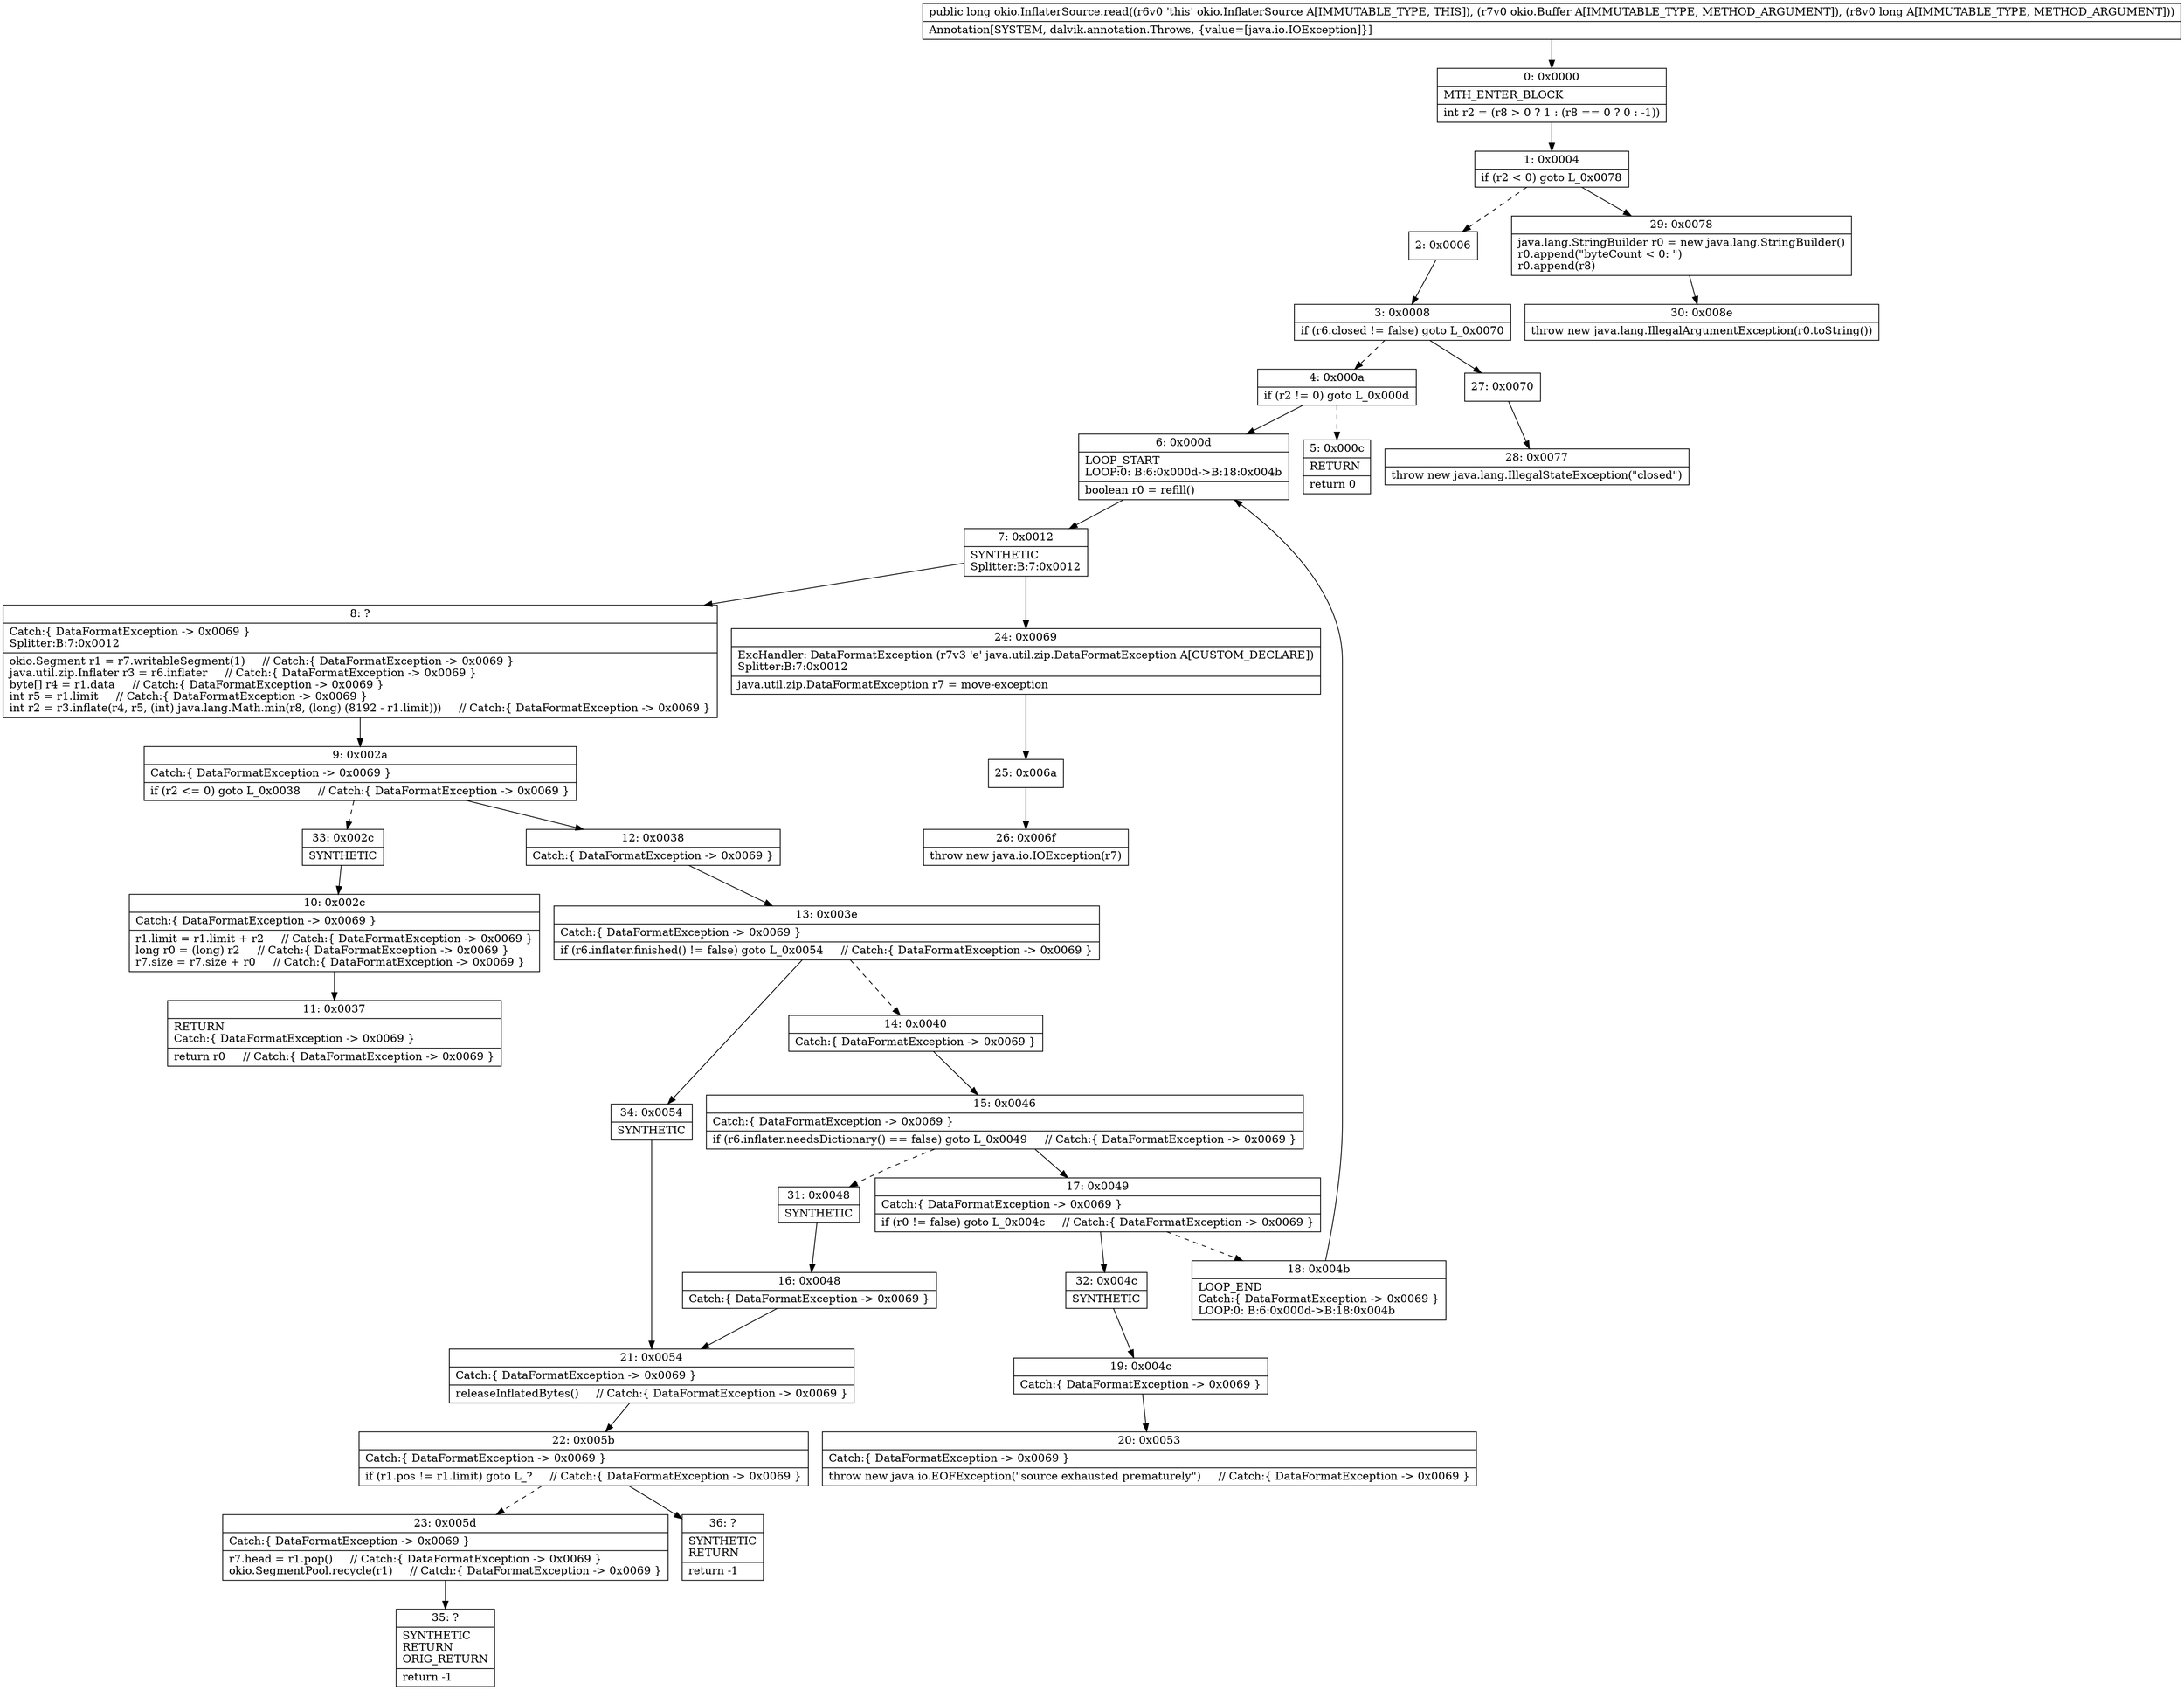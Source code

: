 digraph "CFG forokio.InflaterSource.read(Lokio\/Buffer;J)J" {
Node_0 [shape=record,label="{0\:\ 0x0000|MTH_ENTER_BLOCK\l|int r2 = (r8 \> 0 ? 1 : (r8 == 0 ? 0 : \-1))\l}"];
Node_1 [shape=record,label="{1\:\ 0x0004|if (r2 \< 0) goto L_0x0078\l}"];
Node_2 [shape=record,label="{2\:\ 0x0006}"];
Node_3 [shape=record,label="{3\:\ 0x0008|if (r6.closed != false) goto L_0x0070\l}"];
Node_4 [shape=record,label="{4\:\ 0x000a|if (r2 != 0) goto L_0x000d\l}"];
Node_5 [shape=record,label="{5\:\ 0x000c|RETURN\l|return 0\l}"];
Node_6 [shape=record,label="{6\:\ 0x000d|LOOP_START\lLOOP:0: B:6:0x000d\-\>B:18:0x004b\l|boolean r0 = refill()\l}"];
Node_7 [shape=record,label="{7\:\ 0x0012|SYNTHETIC\lSplitter:B:7:0x0012\l}"];
Node_8 [shape=record,label="{8\:\ ?|Catch:\{ DataFormatException \-\> 0x0069 \}\lSplitter:B:7:0x0012\l|okio.Segment r1 = r7.writableSegment(1)     \/\/ Catch:\{ DataFormatException \-\> 0x0069 \}\ljava.util.zip.Inflater r3 = r6.inflater     \/\/ Catch:\{ DataFormatException \-\> 0x0069 \}\lbyte[] r4 = r1.data     \/\/ Catch:\{ DataFormatException \-\> 0x0069 \}\lint r5 = r1.limit     \/\/ Catch:\{ DataFormatException \-\> 0x0069 \}\lint r2 = r3.inflate(r4, r5, (int) java.lang.Math.min(r8, (long) (8192 \- r1.limit)))     \/\/ Catch:\{ DataFormatException \-\> 0x0069 \}\l}"];
Node_9 [shape=record,label="{9\:\ 0x002a|Catch:\{ DataFormatException \-\> 0x0069 \}\l|if (r2 \<= 0) goto L_0x0038     \/\/ Catch:\{ DataFormatException \-\> 0x0069 \}\l}"];
Node_10 [shape=record,label="{10\:\ 0x002c|Catch:\{ DataFormatException \-\> 0x0069 \}\l|r1.limit = r1.limit + r2     \/\/ Catch:\{ DataFormatException \-\> 0x0069 \}\llong r0 = (long) r2     \/\/ Catch:\{ DataFormatException \-\> 0x0069 \}\lr7.size = r7.size + r0     \/\/ Catch:\{ DataFormatException \-\> 0x0069 \}\l}"];
Node_11 [shape=record,label="{11\:\ 0x0037|RETURN\lCatch:\{ DataFormatException \-\> 0x0069 \}\l|return r0     \/\/ Catch:\{ DataFormatException \-\> 0x0069 \}\l}"];
Node_12 [shape=record,label="{12\:\ 0x0038|Catch:\{ DataFormatException \-\> 0x0069 \}\l}"];
Node_13 [shape=record,label="{13\:\ 0x003e|Catch:\{ DataFormatException \-\> 0x0069 \}\l|if (r6.inflater.finished() != false) goto L_0x0054     \/\/ Catch:\{ DataFormatException \-\> 0x0069 \}\l}"];
Node_14 [shape=record,label="{14\:\ 0x0040|Catch:\{ DataFormatException \-\> 0x0069 \}\l}"];
Node_15 [shape=record,label="{15\:\ 0x0046|Catch:\{ DataFormatException \-\> 0x0069 \}\l|if (r6.inflater.needsDictionary() == false) goto L_0x0049     \/\/ Catch:\{ DataFormatException \-\> 0x0069 \}\l}"];
Node_16 [shape=record,label="{16\:\ 0x0048|Catch:\{ DataFormatException \-\> 0x0069 \}\l}"];
Node_17 [shape=record,label="{17\:\ 0x0049|Catch:\{ DataFormatException \-\> 0x0069 \}\l|if (r0 != false) goto L_0x004c     \/\/ Catch:\{ DataFormatException \-\> 0x0069 \}\l}"];
Node_18 [shape=record,label="{18\:\ 0x004b|LOOP_END\lCatch:\{ DataFormatException \-\> 0x0069 \}\lLOOP:0: B:6:0x000d\-\>B:18:0x004b\l}"];
Node_19 [shape=record,label="{19\:\ 0x004c|Catch:\{ DataFormatException \-\> 0x0069 \}\l}"];
Node_20 [shape=record,label="{20\:\ 0x0053|Catch:\{ DataFormatException \-\> 0x0069 \}\l|throw new java.io.EOFException(\"source exhausted prematurely\")     \/\/ Catch:\{ DataFormatException \-\> 0x0069 \}\l}"];
Node_21 [shape=record,label="{21\:\ 0x0054|Catch:\{ DataFormatException \-\> 0x0069 \}\l|releaseInflatedBytes()     \/\/ Catch:\{ DataFormatException \-\> 0x0069 \}\l}"];
Node_22 [shape=record,label="{22\:\ 0x005b|Catch:\{ DataFormatException \-\> 0x0069 \}\l|if (r1.pos != r1.limit) goto L_?     \/\/ Catch:\{ DataFormatException \-\> 0x0069 \}\l}"];
Node_23 [shape=record,label="{23\:\ 0x005d|Catch:\{ DataFormatException \-\> 0x0069 \}\l|r7.head = r1.pop()     \/\/ Catch:\{ DataFormatException \-\> 0x0069 \}\lokio.SegmentPool.recycle(r1)     \/\/ Catch:\{ DataFormatException \-\> 0x0069 \}\l}"];
Node_24 [shape=record,label="{24\:\ 0x0069|ExcHandler: DataFormatException (r7v3 'e' java.util.zip.DataFormatException A[CUSTOM_DECLARE])\lSplitter:B:7:0x0012\l|java.util.zip.DataFormatException r7 = move\-exception\l}"];
Node_25 [shape=record,label="{25\:\ 0x006a}"];
Node_26 [shape=record,label="{26\:\ 0x006f|throw new java.io.IOException(r7)\l}"];
Node_27 [shape=record,label="{27\:\ 0x0070}"];
Node_28 [shape=record,label="{28\:\ 0x0077|throw new java.lang.IllegalStateException(\"closed\")\l}"];
Node_29 [shape=record,label="{29\:\ 0x0078|java.lang.StringBuilder r0 = new java.lang.StringBuilder()\lr0.append(\"byteCount \< 0: \")\lr0.append(r8)\l}"];
Node_30 [shape=record,label="{30\:\ 0x008e|throw new java.lang.IllegalArgumentException(r0.toString())\l}"];
Node_31 [shape=record,label="{31\:\ 0x0048|SYNTHETIC\l}"];
Node_32 [shape=record,label="{32\:\ 0x004c|SYNTHETIC\l}"];
Node_33 [shape=record,label="{33\:\ 0x002c|SYNTHETIC\l}"];
Node_34 [shape=record,label="{34\:\ 0x0054|SYNTHETIC\l}"];
Node_35 [shape=record,label="{35\:\ ?|SYNTHETIC\lRETURN\lORIG_RETURN\l|return \-1\l}"];
Node_36 [shape=record,label="{36\:\ ?|SYNTHETIC\lRETURN\l|return \-1\l}"];
MethodNode[shape=record,label="{public long okio.InflaterSource.read((r6v0 'this' okio.InflaterSource A[IMMUTABLE_TYPE, THIS]), (r7v0 okio.Buffer A[IMMUTABLE_TYPE, METHOD_ARGUMENT]), (r8v0 long A[IMMUTABLE_TYPE, METHOD_ARGUMENT]))  | Annotation[SYSTEM, dalvik.annotation.Throws, \{value=[java.io.IOException]\}]\l}"];
MethodNode -> Node_0;
Node_0 -> Node_1;
Node_1 -> Node_2[style=dashed];
Node_1 -> Node_29;
Node_2 -> Node_3;
Node_3 -> Node_4[style=dashed];
Node_3 -> Node_27;
Node_4 -> Node_5[style=dashed];
Node_4 -> Node_6;
Node_6 -> Node_7;
Node_7 -> Node_8;
Node_7 -> Node_24;
Node_8 -> Node_9;
Node_9 -> Node_12;
Node_9 -> Node_33[style=dashed];
Node_10 -> Node_11;
Node_12 -> Node_13;
Node_13 -> Node_14[style=dashed];
Node_13 -> Node_34;
Node_14 -> Node_15;
Node_15 -> Node_17;
Node_15 -> Node_31[style=dashed];
Node_16 -> Node_21;
Node_17 -> Node_18[style=dashed];
Node_17 -> Node_32;
Node_18 -> Node_6;
Node_19 -> Node_20;
Node_21 -> Node_22;
Node_22 -> Node_23[style=dashed];
Node_22 -> Node_36;
Node_23 -> Node_35;
Node_24 -> Node_25;
Node_25 -> Node_26;
Node_27 -> Node_28;
Node_29 -> Node_30;
Node_31 -> Node_16;
Node_32 -> Node_19;
Node_33 -> Node_10;
Node_34 -> Node_21;
}

